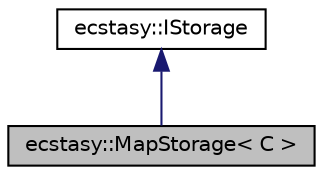 digraph "ecstasy::MapStorage&lt; C &gt;"
{
 // LATEX_PDF_SIZE
  edge [fontname="Helvetica",fontsize="10",labelfontname="Helvetica",labelfontsize="10"];
  node [fontname="Helvetica",fontsize="10",shape=record];
  Node1 [label="ecstasy::MapStorage\< C \>",height=0.2,width=0.4,color="black", fillcolor="grey75", style="filled", fontcolor="black",tooltip="Associative Map to store entity components."];
  Node2 -> Node1 [dir="back",color="midnightblue",fontsize="10",style="solid",fontname="Helvetica"];
  Node2 [label="ecstasy::IStorage",height=0.2,width=0.4,color="black", fillcolor="white", style="filled",URL="$classecstasy_1_1_i_storage.html",tooltip="Base class of all components storage."];
}
